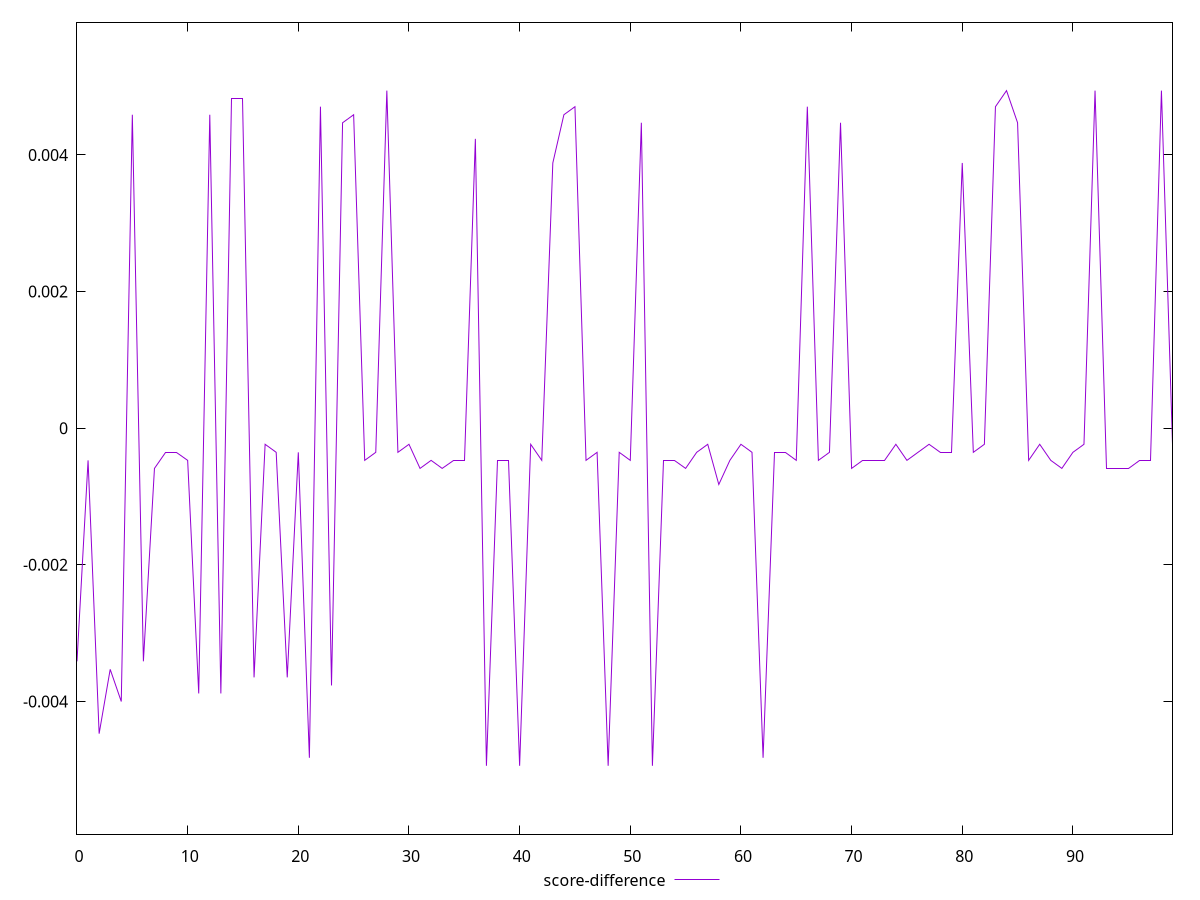 reset

$scoreDifference <<EOF
0 -0.0034117647058823364
1 -0.00047058823529411153
2 -0.00447058823529406
3 -0.0035294117647058365
4 -0.003999999999999948
5 0.004588235294117615
6 -0.0034117647058823364
7 -0.0005882352941176672
8 -0.0003529411764706114
9 -0.0003529411764706114
10 -0.00047058823529411153
11 -0.003882352941176448
12 0.004588235294117615
13 -0.003882352941176448
14 0.004823529411764671
15 0.004823529411764671
16 -0.003647058823529392
17 -0.00023529411764705577
18 -0.0003529411764706114
19 -0.003647058823529392
20 -0.0003529411764706114
21 -0.004823529411764671
22 0.004705882352941171
23 -0.0037647058823528923
24 0.004470588235294115
25 0.004588235294117615
26 -0.00047058823529411153
27 -0.0003529411764706114
28 0.004941176470588227
29 -0.0003529411764706114
30 -0.00023529411764705577
31 -0.0005882352941176672
32 -0.00047058823529411153
33 -0.0005882352941176672
34 -0.00047058823529411153
35 -0.00047058823529411153
36 0.004235294117647059
37 -0.004941176470588227
38 -0.00047058823529411153
39 -0.00047058823529411153
40 -0.004941176470588227
41 -0.00023529411764705577
42 -0.00047058823529411153
43 0.003882352941176448
44 0.004588235294117615
45 0.004705882352941171
46 -0.00047058823529411153
47 -0.0003529411764706114
48 -0.004941176470588227
49 -0.0003529411764706114
50 -0.00047058823529411153
51 0.004470588235294115
52 -0.004941176470588227
53 -0.00047058823529411153
54 -0.00047058823529411153
55 -0.0005882352941176672
56 -0.0003529411764706114
57 -0.00023529411764705577
58 -0.0008235294117647229
59 -0.00047058823529411153
60 -0.00023529411764705577
61 -0.0003529411764706114
62 -0.004823529411764671
63 -0.0003529411764706114
64 -0.0003529411764706114
65 -0.00047058823529411153
66 0.004705882352941171
67 -0.00047058823529411153
68 -0.0003529411764706114
69 0.004470588235294115
70 -0.0005882352941176672
71 -0.00047058823529411153
72 -0.00047058823529411153
73 -0.00047058823529411153
74 -0.00023529411764705577
75 -0.00047058823529411153
76 -0.0003529411764706114
77 -0.00023529411764705577
78 -0.0003529411764706114
79 -0.0003529411764706114
80 0.003882352941176448
81 -0.0003529411764706114
82 -0.00023529411764705577
83 0.004705882352941171
84 0.004941176470588227
85 0.004470588235294115
86 -0.00047058823529411153
87 -0.00023529411764705577
88 -0.00047058823529411153
89 -0.0005882352941176672
90 -0.0003529411764706114
91 -0.00023529411764705577
92 0.004941176470588227
93 -0.0005882352941176672
94 -0.0005882352941176672
95 -0.0005882352941176672
96 -0.00047058823529411153
97 -0.00047058823529411153
98 0.004941176470588227
99 -0.00023529411764705577
EOF

set key outside below
set xrange [0:99]
set yrange [-0.005941176470588227:0.005941176470588227]
set trange [-0.005941176470588227:0.005941176470588227]
set terminal svg size 640, 500 enhanced background rgb 'white'
set output "reprap/render-blocking-resources/samples/pages+cached+nointeractive/score-difference/values.svg"

plot $scoreDifference title "score-difference" with line

reset
